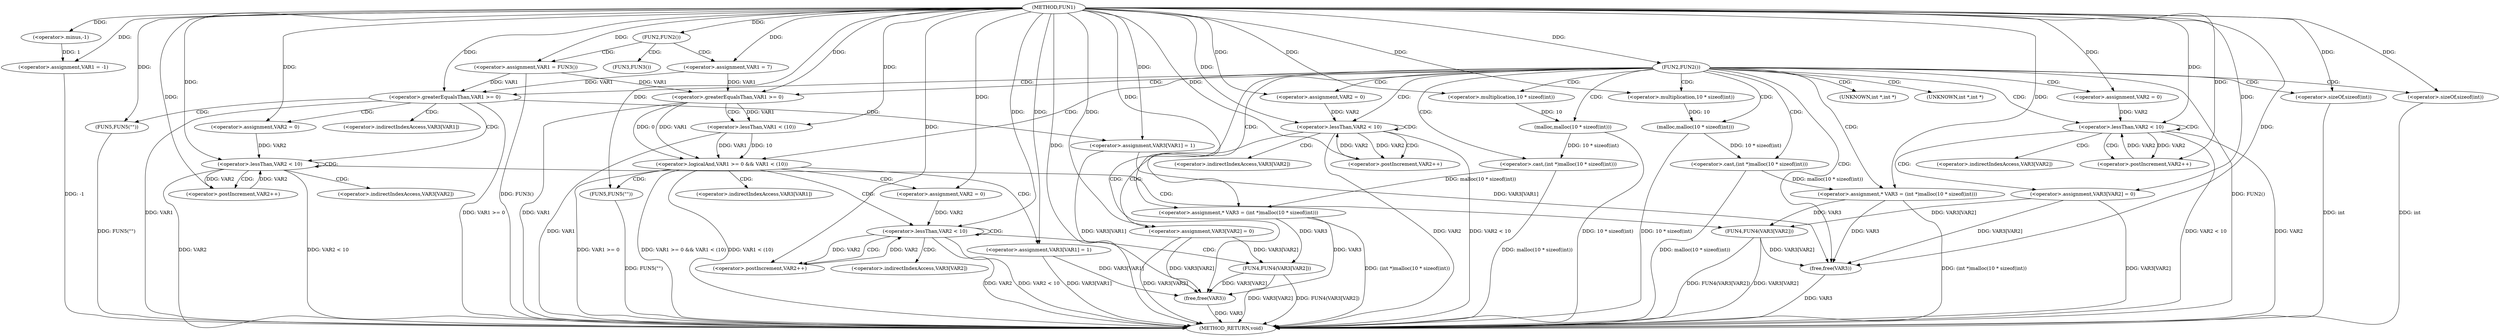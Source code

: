 digraph FUN1 {  
"1000100" [label = "(METHOD,FUN1)" ]
"1000241" [label = "(METHOD_RETURN,void)" ]
"1000103" [label = "(<operator>.assignment,VAR1 = -1)" ]
"1000105" [label = "(<operator>.minus,-1)" ]
"1000108" [label = "(FUN2,FUN2())" ]
"1000110" [label = "(<operator>.assignment,VAR1 = FUN3())" ]
"1000115" [label = "(<operator>.assignment,VAR1 = 7)" ]
"1000119" [label = "(FUN2,FUN2())" ]
"1000124" [label = "(<operator>.assignment,* VAR3 = (int *)malloc(10 * sizeof(int)))" ]
"1000126" [label = "(<operator>.cast,(int *)malloc(10 * sizeof(int)))" ]
"1000128" [label = "(malloc,malloc(10 * sizeof(int)))" ]
"1000129" [label = "(<operator>.multiplication,10 * sizeof(int))" ]
"1000131" [label = "(<operator>.sizeOf,sizeof(int))" ]
"1000134" [label = "(<operator>.assignment,VAR2 = 0)" ]
"1000137" [label = "(<operator>.lessThan,VAR2 < 10)" ]
"1000140" [label = "(<operator>.postIncrement,VAR2++)" ]
"1000143" [label = "(<operator>.assignment,VAR3[VAR2] = 0)" ]
"1000149" [label = "(<operator>.greaterEqualsThan,VAR1 >= 0)" ]
"1000153" [label = "(<operator>.assignment,VAR3[VAR1] = 1)" ]
"1000159" [label = "(<operator>.assignment,VAR2 = 0)" ]
"1000162" [label = "(<operator>.lessThan,VAR2 < 10)" ]
"1000165" [label = "(<operator>.postIncrement,VAR2++)" ]
"1000168" [label = "(FUN4,FUN4(VAR3[VAR2]))" ]
"1000174" [label = "(FUN5,FUN5(\"\"))" ]
"1000176" [label = "(free,free(VAR3))" ]
"1000183" [label = "(<operator>.assignment,* VAR3 = (int *)malloc(10 * sizeof(int)))" ]
"1000185" [label = "(<operator>.cast,(int *)malloc(10 * sizeof(int)))" ]
"1000187" [label = "(malloc,malloc(10 * sizeof(int)))" ]
"1000188" [label = "(<operator>.multiplication,10 * sizeof(int))" ]
"1000190" [label = "(<operator>.sizeOf,sizeof(int))" ]
"1000193" [label = "(<operator>.assignment,VAR2 = 0)" ]
"1000196" [label = "(<operator>.lessThan,VAR2 < 10)" ]
"1000199" [label = "(<operator>.postIncrement,VAR2++)" ]
"1000202" [label = "(<operator>.assignment,VAR3[VAR2] = 0)" ]
"1000208" [label = "(<operator>.logicalAnd,VAR1 >= 0 && VAR1 < (10))" ]
"1000209" [label = "(<operator>.greaterEqualsThan,VAR1 >= 0)" ]
"1000212" [label = "(<operator>.lessThan,VAR1 < (10))" ]
"1000216" [label = "(<operator>.assignment,VAR3[VAR1] = 1)" ]
"1000222" [label = "(<operator>.assignment,VAR2 = 0)" ]
"1000225" [label = "(<operator>.lessThan,VAR2 < 10)" ]
"1000228" [label = "(<operator>.postIncrement,VAR2++)" ]
"1000231" [label = "(FUN4,FUN4(VAR3[VAR2]))" ]
"1000237" [label = "(FUN5,FUN5(\"\"))" ]
"1000239" [label = "(free,free(VAR3))" ]
"1000112" [label = "(FUN3,FUN3())" ]
"1000127" [label = "(UNKNOWN,int *,int *)" ]
"1000144" [label = "(<operator>.indirectIndexAccess,VAR3[VAR2])" ]
"1000154" [label = "(<operator>.indirectIndexAccess,VAR3[VAR1])" ]
"1000169" [label = "(<operator>.indirectIndexAccess,VAR3[VAR2])" ]
"1000186" [label = "(UNKNOWN,int *,int *)" ]
"1000203" [label = "(<operator>.indirectIndexAccess,VAR3[VAR2])" ]
"1000217" [label = "(<operator>.indirectIndexAccess,VAR3[VAR1])" ]
"1000232" [label = "(<operator>.indirectIndexAccess,VAR3[VAR2])" ]
  "1000183" -> "1000241"  [ label = "DDG: (int *)malloc(10 * sizeof(int))"] 
  "1000131" -> "1000241"  [ label = "DDG: int"] 
  "1000231" -> "1000241"  [ label = "DDG: FUN4(VAR3[VAR2])"] 
  "1000110" -> "1000241"  [ label = "DDG: FUN3()"] 
  "1000119" -> "1000241"  [ label = "DDG: FUN2()"] 
  "1000187" -> "1000241"  [ label = "DDG: 10 * sizeof(int)"] 
  "1000168" -> "1000241"  [ label = "DDG: FUN4(VAR3[VAR2])"] 
  "1000124" -> "1000241"  [ label = "DDG: (int *)malloc(10 * sizeof(int))"] 
  "1000185" -> "1000241"  [ label = "DDG: malloc(10 * sizeof(int))"] 
  "1000225" -> "1000241"  [ label = "DDG: VAR2 < 10"] 
  "1000237" -> "1000241"  [ label = "DDG: FUN5(\"\")"] 
  "1000208" -> "1000241"  [ label = "DDG: VAR1 >= 0"] 
  "1000209" -> "1000241"  [ label = "DDG: VAR1"] 
  "1000168" -> "1000241"  [ label = "DDG: VAR3[VAR2]"] 
  "1000103" -> "1000241"  [ label = "DDG: -1"] 
  "1000225" -> "1000241"  [ label = "DDG: VAR2"] 
  "1000239" -> "1000241"  [ label = "DDG: VAR3"] 
  "1000216" -> "1000241"  [ label = "DDG: VAR3[VAR1]"] 
  "1000128" -> "1000241"  [ label = "DDG: 10 * sizeof(int)"] 
  "1000143" -> "1000241"  [ label = "DDG: VAR3[VAR2]"] 
  "1000190" -> "1000241"  [ label = "DDG: int"] 
  "1000202" -> "1000241"  [ label = "DDG: VAR3[VAR2]"] 
  "1000208" -> "1000241"  [ label = "DDG: VAR1 >= 0 && VAR1 < (10)"] 
  "1000149" -> "1000241"  [ label = "DDG: VAR1 >= 0"] 
  "1000208" -> "1000241"  [ label = "DDG: VAR1 < (10)"] 
  "1000153" -> "1000241"  [ label = "DDG: VAR3[VAR1]"] 
  "1000196" -> "1000241"  [ label = "DDG: VAR2"] 
  "1000231" -> "1000241"  [ label = "DDG: VAR3[VAR2]"] 
  "1000212" -> "1000241"  [ label = "DDG: VAR1"] 
  "1000176" -> "1000241"  [ label = "DDG: VAR3"] 
  "1000149" -> "1000241"  [ label = "DDG: VAR1"] 
  "1000126" -> "1000241"  [ label = "DDG: malloc(10 * sizeof(int))"] 
  "1000137" -> "1000241"  [ label = "DDG: VAR2"] 
  "1000162" -> "1000241"  [ label = "DDG: VAR2"] 
  "1000196" -> "1000241"  [ label = "DDG: VAR2 < 10"] 
  "1000162" -> "1000241"  [ label = "DDG: VAR2 < 10"] 
  "1000174" -> "1000241"  [ label = "DDG: FUN5(\"\")"] 
  "1000137" -> "1000241"  [ label = "DDG: VAR2 < 10"] 
  "1000105" -> "1000103"  [ label = "DDG: 1"] 
  "1000100" -> "1000103"  [ label = "DDG: "] 
  "1000100" -> "1000105"  [ label = "DDG: "] 
  "1000100" -> "1000108"  [ label = "DDG: "] 
  "1000100" -> "1000110"  [ label = "DDG: "] 
  "1000100" -> "1000115"  [ label = "DDG: "] 
  "1000100" -> "1000119"  [ label = "DDG: "] 
  "1000126" -> "1000124"  [ label = "DDG: malloc(10 * sizeof(int))"] 
  "1000100" -> "1000124"  [ label = "DDG: "] 
  "1000128" -> "1000126"  [ label = "DDG: 10 * sizeof(int)"] 
  "1000129" -> "1000128"  [ label = "DDG: 10"] 
  "1000100" -> "1000129"  [ label = "DDG: "] 
  "1000100" -> "1000131"  [ label = "DDG: "] 
  "1000100" -> "1000134"  [ label = "DDG: "] 
  "1000140" -> "1000137"  [ label = "DDG: VAR2"] 
  "1000134" -> "1000137"  [ label = "DDG: VAR2"] 
  "1000100" -> "1000137"  [ label = "DDG: "] 
  "1000137" -> "1000140"  [ label = "DDG: VAR2"] 
  "1000100" -> "1000140"  [ label = "DDG: "] 
  "1000100" -> "1000143"  [ label = "DDG: "] 
  "1000110" -> "1000149"  [ label = "DDG: VAR1"] 
  "1000115" -> "1000149"  [ label = "DDG: VAR1"] 
  "1000100" -> "1000149"  [ label = "DDG: "] 
  "1000100" -> "1000153"  [ label = "DDG: "] 
  "1000100" -> "1000159"  [ label = "DDG: "] 
  "1000159" -> "1000162"  [ label = "DDG: VAR2"] 
  "1000165" -> "1000162"  [ label = "DDG: VAR2"] 
  "1000100" -> "1000162"  [ label = "DDG: "] 
  "1000162" -> "1000165"  [ label = "DDG: VAR2"] 
  "1000100" -> "1000165"  [ label = "DDG: "] 
  "1000124" -> "1000168"  [ label = "DDG: VAR3"] 
  "1000143" -> "1000168"  [ label = "DDG: VAR3[VAR2]"] 
  "1000100" -> "1000174"  [ label = "DDG: "] 
  "1000124" -> "1000176"  [ label = "DDG: VAR3"] 
  "1000168" -> "1000176"  [ label = "DDG: VAR3[VAR2]"] 
  "1000143" -> "1000176"  [ label = "DDG: VAR3[VAR2]"] 
  "1000153" -> "1000176"  [ label = "DDG: VAR3[VAR1]"] 
  "1000100" -> "1000176"  [ label = "DDG: "] 
  "1000185" -> "1000183"  [ label = "DDG: malloc(10 * sizeof(int))"] 
  "1000100" -> "1000183"  [ label = "DDG: "] 
  "1000187" -> "1000185"  [ label = "DDG: 10 * sizeof(int)"] 
  "1000188" -> "1000187"  [ label = "DDG: 10"] 
  "1000100" -> "1000188"  [ label = "DDG: "] 
  "1000100" -> "1000190"  [ label = "DDG: "] 
  "1000100" -> "1000193"  [ label = "DDG: "] 
  "1000193" -> "1000196"  [ label = "DDG: VAR2"] 
  "1000199" -> "1000196"  [ label = "DDG: VAR2"] 
  "1000100" -> "1000196"  [ label = "DDG: "] 
  "1000196" -> "1000199"  [ label = "DDG: VAR2"] 
  "1000100" -> "1000199"  [ label = "DDG: "] 
  "1000100" -> "1000202"  [ label = "DDG: "] 
  "1000209" -> "1000208"  [ label = "DDG: VAR1"] 
  "1000209" -> "1000208"  [ label = "DDG: 0"] 
  "1000110" -> "1000209"  [ label = "DDG: VAR1"] 
  "1000115" -> "1000209"  [ label = "DDG: VAR1"] 
  "1000100" -> "1000209"  [ label = "DDG: "] 
  "1000212" -> "1000208"  [ label = "DDG: VAR1"] 
  "1000212" -> "1000208"  [ label = "DDG: 10"] 
  "1000209" -> "1000212"  [ label = "DDG: VAR1"] 
  "1000100" -> "1000212"  [ label = "DDG: "] 
  "1000100" -> "1000216"  [ label = "DDG: "] 
  "1000100" -> "1000222"  [ label = "DDG: "] 
  "1000222" -> "1000225"  [ label = "DDG: VAR2"] 
  "1000228" -> "1000225"  [ label = "DDG: VAR2"] 
  "1000100" -> "1000225"  [ label = "DDG: "] 
  "1000225" -> "1000228"  [ label = "DDG: VAR2"] 
  "1000100" -> "1000228"  [ label = "DDG: "] 
  "1000183" -> "1000231"  [ label = "DDG: VAR3"] 
  "1000202" -> "1000231"  [ label = "DDG: VAR3[VAR2]"] 
  "1000100" -> "1000237"  [ label = "DDG: "] 
  "1000216" -> "1000239"  [ label = "DDG: VAR3[VAR1]"] 
  "1000183" -> "1000239"  [ label = "DDG: VAR3"] 
  "1000202" -> "1000239"  [ label = "DDG: VAR3[VAR2]"] 
  "1000231" -> "1000239"  [ label = "DDG: VAR3[VAR2]"] 
  "1000100" -> "1000239"  [ label = "DDG: "] 
  "1000108" -> "1000110"  [ label = "CDG: "] 
  "1000108" -> "1000112"  [ label = "CDG: "] 
  "1000108" -> "1000115"  [ label = "CDG: "] 
  "1000119" -> "1000127"  [ label = "CDG: "] 
  "1000119" -> "1000128"  [ label = "CDG: "] 
  "1000119" -> "1000208"  [ label = "CDG: "] 
  "1000119" -> "1000183"  [ label = "CDG: "] 
  "1000119" -> "1000149"  [ label = "CDG: "] 
  "1000119" -> "1000188"  [ label = "CDG: "] 
  "1000119" -> "1000190"  [ label = "CDG: "] 
  "1000119" -> "1000126"  [ label = "CDG: "] 
  "1000119" -> "1000176"  [ label = "CDG: "] 
  "1000119" -> "1000187"  [ label = "CDG: "] 
  "1000119" -> "1000185"  [ label = "CDG: "] 
  "1000119" -> "1000239"  [ label = "CDG: "] 
  "1000119" -> "1000186"  [ label = "CDG: "] 
  "1000119" -> "1000196"  [ label = "CDG: "] 
  "1000119" -> "1000131"  [ label = "CDG: "] 
  "1000119" -> "1000137"  [ label = "CDG: "] 
  "1000119" -> "1000129"  [ label = "CDG: "] 
  "1000119" -> "1000124"  [ label = "CDG: "] 
  "1000119" -> "1000193"  [ label = "CDG: "] 
  "1000119" -> "1000209"  [ label = "CDG: "] 
  "1000119" -> "1000134"  [ label = "CDG: "] 
  "1000137" -> "1000144"  [ label = "CDG: "] 
  "1000137" -> "1000143"  [ label = "CDG: "] 
  "1000137" -> "1000137"  [ label = "CDG: "] 
  "1000137" -> "1000140"  [ label = "CDG: "] 
  "1000149" -> "1000174"  [ label = "CDG: "] 
  "1000149" -> "1000154"  [ label = "CDG: "] 
  "1000149" -> "1000153"  [ label = "CDG: "] 
  "1000149" -> "1000159"  [ label = "CDG: "] 
  "1000149" -> "1000162"  [ label = "CDG: "] 
  "1000162" -> "1000165"  [ label = "CDG: "] 
  "1000162" -> "1000169"  [ label = "CDG: "] 
  "1000162" -> "1000168"  [ label = "CDG: "] 
  "1000162" -> "1000162"  [ label = "CDG: "] 
  "1000196" -> "1000199"  [ label = "CDG: "] 
  "1000196" -> "1000196"  [ label = "CDG: "] 
  "1000196" -> "1000203"  [ label = "CDG: "] 
  "1000196" -> "1000202"  [ label = "CDG: "] 
  "1000208" -> "1000216"  [ label = "CDG: "] 
  "1000208" -> "1000222"  [ label = "CDG: "] 
  "1000208" -> "1000217"  [ label = "CDG: "] 
  "1000208" -> "1000225"  [ label = "CDG: "] 
  "1000208" -> "1000237"  [ label = "CDG: "] 
  "1000209" -> "1000212"  [ label = "CDG: "] 
  "1000225" -> "1000232"  [ label = "CDG: "] 
  "1000225" -> "1000225"  [ label = "CDG: "] 
  "1000225" -> "1000231"  [ label = "CDG: "] 
  "1000225" -> "1000228"  [ label = "CDG: "] 
}
